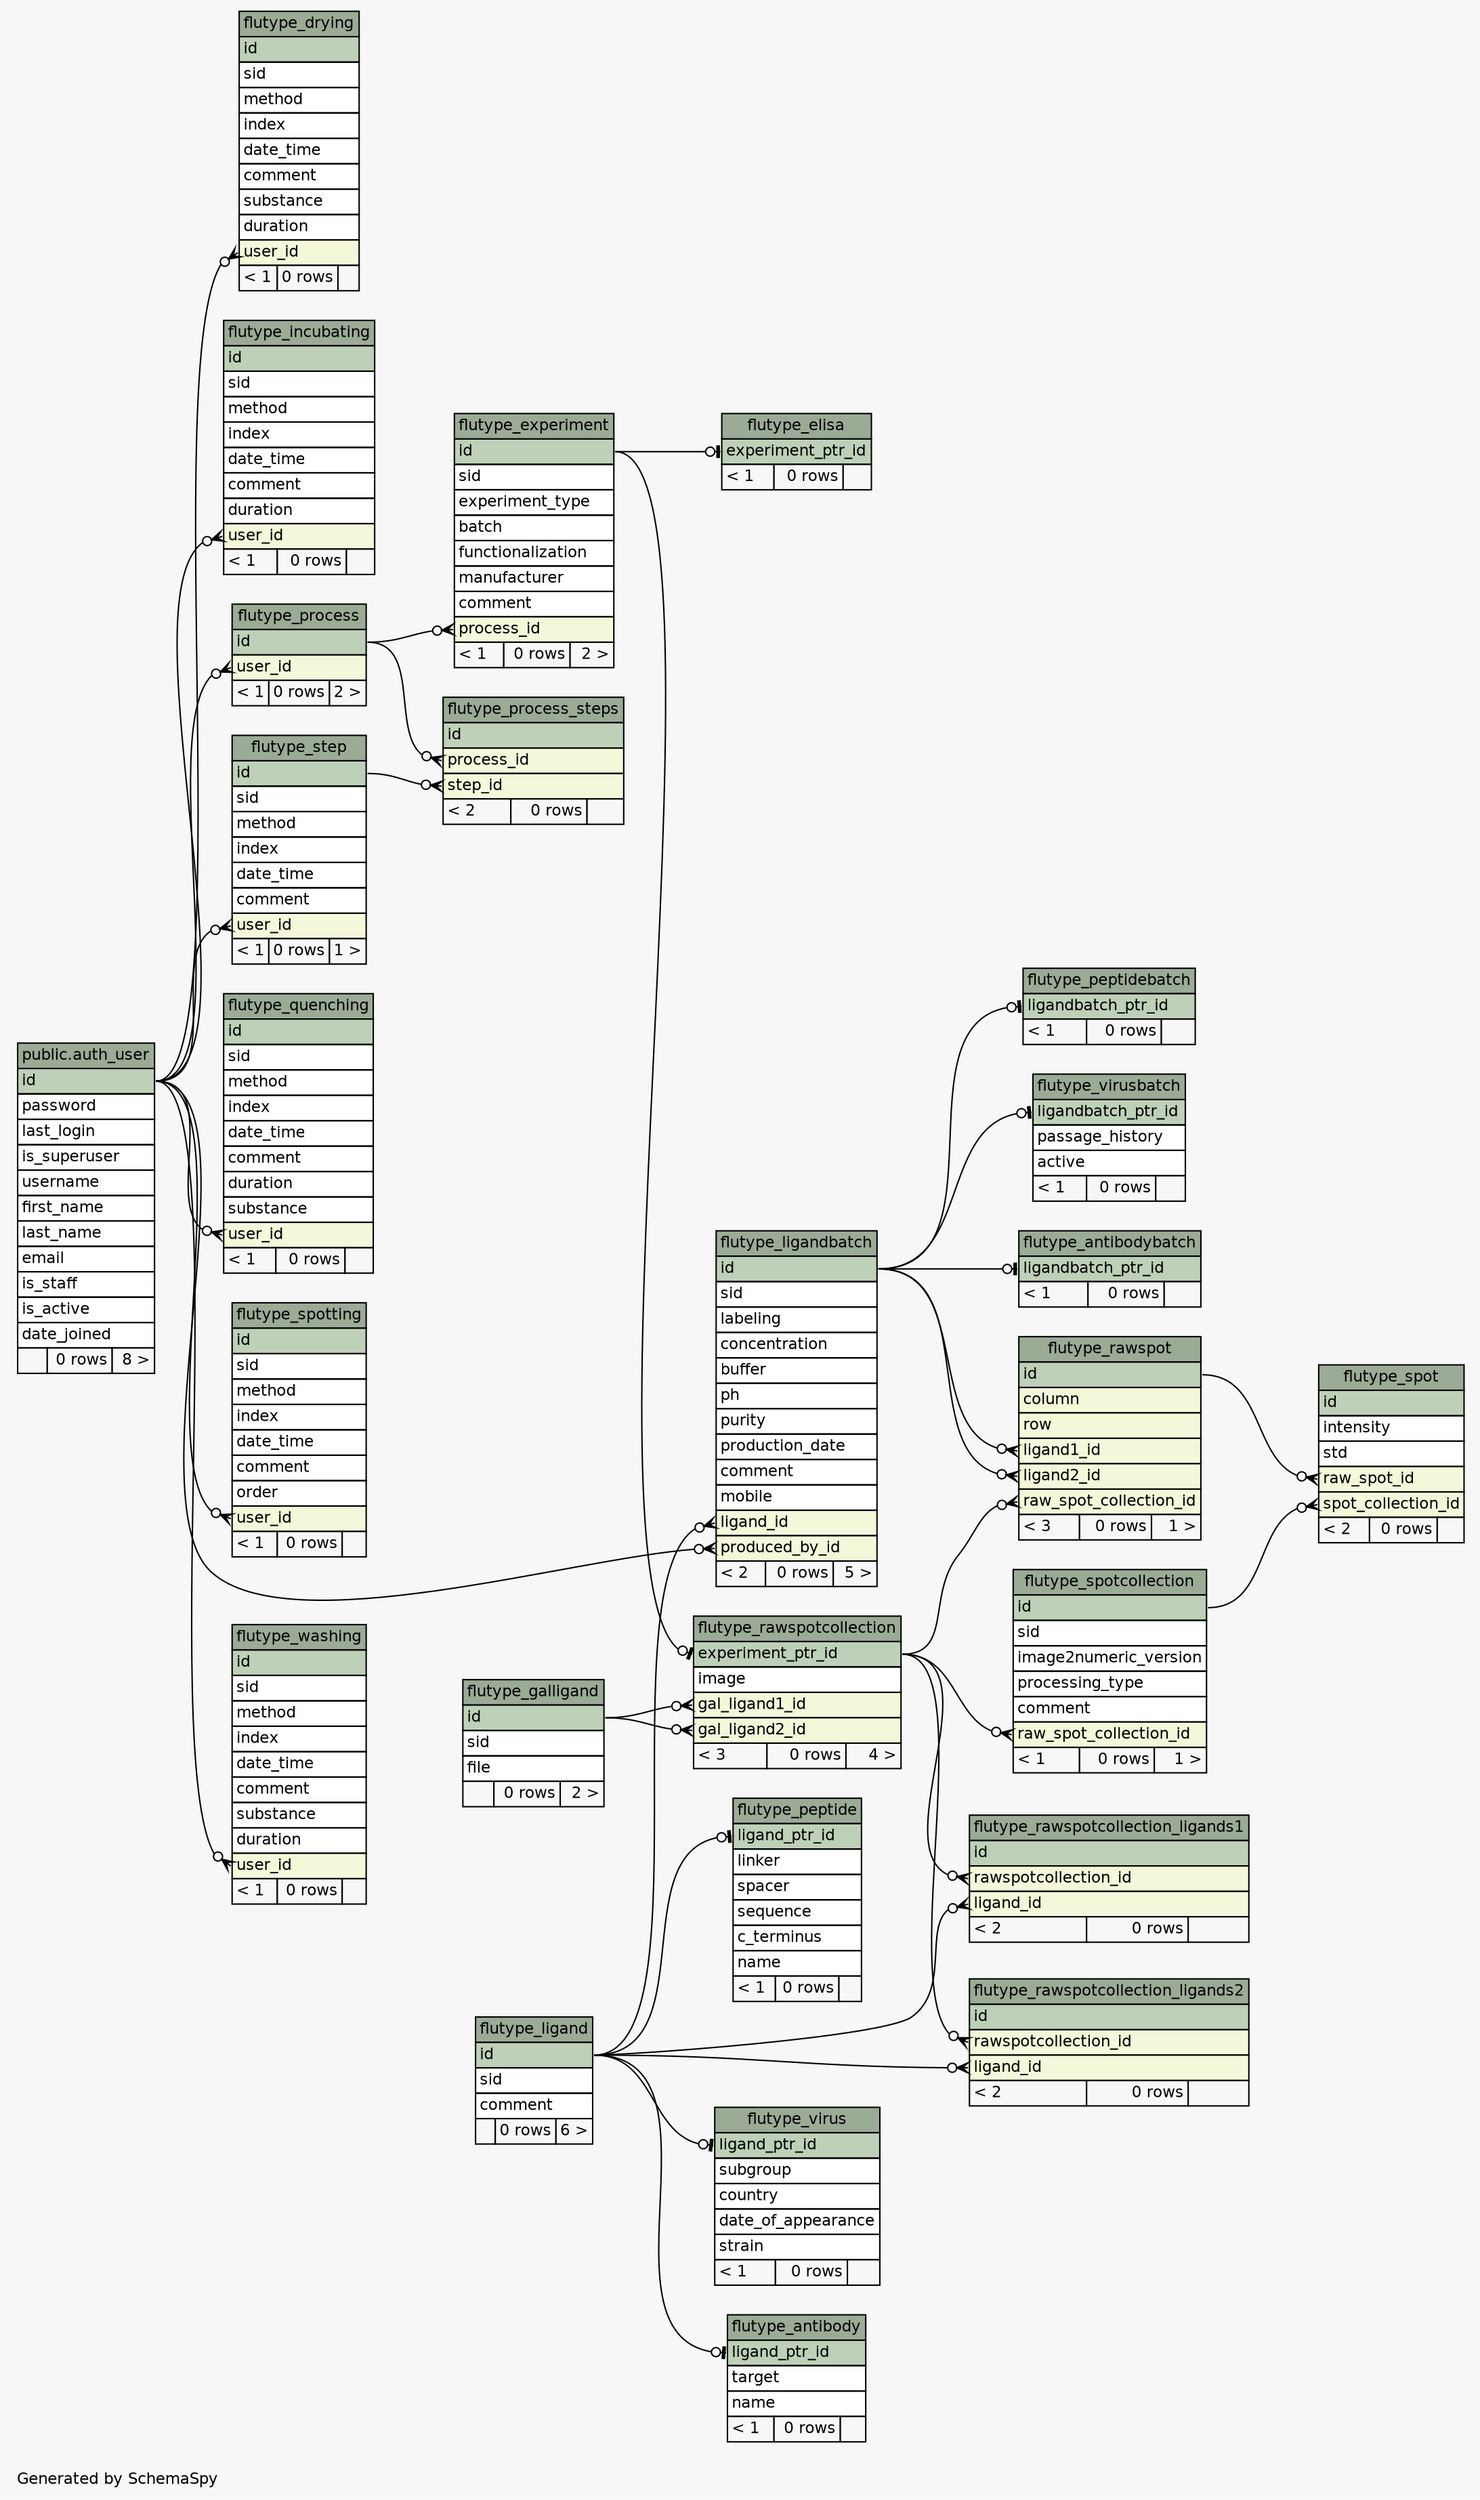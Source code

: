 // dot 2.38.0 on Linux 4.4.0-89-generic
// SchemaSpy rev 590
digraph "largeRelationshipsDiagram" {
  graph [
    rankdir="RL"
    bgcolor="#f7f7f7"
    label="\nGenerated by SchemaSpy"
    labeljust="l"
    nodesep="0.18"
    ranksep="0.46"
    fontname="Helvetica"
    fontsize="11"
  ];
  node [
    fontname="Helvetica"
    fontsize="11"
    shape="plaintext"
  ];
  edge [
    arrowsize="0.8"
  ];
  "public.auth_user" [
    label=<
    <TABLE BORDER="0" CELLBORDER="1" CELLSPACING="0" BGCOLOR="#ffffff">
      <TR><TD COLSPAN="3" BGCOLOR="#9bab96" ALIGN="CENTER">public.auth_user</TD></TR>
      <TR><TD PORT="id" COLSPAN="3" BGCOLOR="#bed1b8" ALIGN="LEFT">id</TD></TR>
      <TR><TD PORT="password" COLSPAN="3" ALIGN="LEFT">password</TD></TR>
      <TR><TD PORT="last_login" COLSPAN="3" ALIGN="LEFT">last_login</TD></TR>
      <TR><TD PORT="is_superuser" COLSPAN="3" ALIGN="LEFT">is_superuser</TD></TR>
      <TR><TD PORT="username" COLSPAN="3" ALIGN="LEFT">username</TD></TR>
      <TR><TD PORT="first_name" COLSPAN="3" ALIGN="LEFT">first_name</TD></TR>
      <TR><TD PORT="last_name" COLSPAN="3" ALIGN="LEFT">last_name</TD></TR>
      <TR><TD PORT="email" COLSPAN="3" ALIGN="LEFT">email</TD></TR>
      <TR><TD PORT="is_staff" COLSPAN="3" ALIGN="LEFT">is_staff</TD></TR>
      <TR><TD PORT="is_active" COLSPAN="3" ALIGN="LEFT">is_active</TD></TR>
      <TR><TD PORT="date_joined" COLSPAN="3" ALIGN="LEFT">date_joined</TD></TR>
      <TR><TD ALIGN="LEFT" BGCOLOR="#f7f7f7">  </TD><TD ALIGN="RIGHT" BGCOLOR="#f7f7f7">0 rows</TD><TD ALIGN="RIGHT" BGCOLOR="#f7f7f7">8 &gt;</TD></TR>
    </TABLE>>
    tooltip="public.auth_user"
  ];
  "flutype_antibody" [
    label=<
    <TABLE BORDER="0" CELLBORDER="1" CELLSPACING="0" BGCOLOR="#ffffff">
      <TR><TD COLSPAN="3" BGCOLOR="#9bab96" ALIGN="CENTER">flutype_antibody</TD></TR>
      <TR><TD PORT="ligand_ptr_id" COLSPAN="3" BGCOLOR="#bed1b8" ALIGN="LEFT">ligand_ptr_id</TD></TR>
      <TR><TD PORT="target" COLSPAN="3" ALIGN="LEFT">target</TD></TR>
      <TR><TD PORT="name" COLSPAN="3" ALIGN="LEFT">name</TD></TR>
      <TR><TD ALIGN="LEFT" BGCOLOR="#f7f7f7">&lt; 1</TD><TD ALIGN="RIGHT" BGCOLOR="#f7f7f7">0 rows</TD><TD ALIGN="RIGHT" BGCOLOR="#f7f7f7">  </TD></TR>
    </TABLE>>
    URL="tables/flutype_antibody.html"
    tooltip="flutype_antibody"
  ];
  "flutype_antibodybatch" [
    label=<
    <TABLE BORDER="0" CELLBORDER="1" CELLSPACING="0" BGCOLOR="#ffffff">
      <TR><TD COLSPAN="3" BGCOLOR="#9bab96" ALIGN="CENTER">flutype_antibodybatch</TD></TR>
      <TR><TD PORT="ligandbatch_ptr_id" COLSPAN="3" BGCOLOR="#bed1b8" ALIGN="LEFT">ligandbatch_ptr_id</TD></TR>
      <TR><TD ALIGN="LEFT" BGCOLOR="#f7f7f7">&lt; 1</TD><TD ALIGN="RIGHT" BGCOLOR="#f7f7f7">0 rows</TD><TD ALIGN="RIGHT" BGCOLOR="#f7f7f7">  </TD></TR>
    </TABLE>>
    URL="tables/flutype_antibodybatch.html"
    tooltip="flutype_antibodybatch"
  ];
  "flutype_drying" [
    label=<
    <TABLE BORDER="0" CELLBORDER="1" CELLSPACING="0" BGCOLOR="#ffffff">
      <TR><TD COLSPAN="3" BGCOLOR="#9bab96" ALIGN="CENTER">flutype_drying</TD></TR>
      <TR><TD PORT="id" COLSPAN="3" BGCOLOR="#bed1b8" ALIGN="LEFT">id</TD></TR>
      <TR><TD PORT="sid" COLSPAN="3" ALIGN="LEFT">sid</TD></TR>
      <TR><TD PORT="method" COLSPAN="3" ALIGN="LEFT">method</TD></TR>
      <TR><TD PORT="index" COLSPAN="3" ALIGN="LEFT">index</TD></TR>
      <TR><TD PORT="date_time" COLSPAN="3" ALIGN="LEFT">date_time</TD></TR>
      <TR><TD PORT="comment" COLSPAN="3" ALIGN="LEFT">comment</TD></TR>
      <TR><TD PORT="substance" COLSPAN="3" ALIGN="LEFT">substance</TD></TR>
      <TR><TD PORT="duration" COLSPAN="3" ALIGN="LEFT">duration</TD></TR>
      <TR><TD PORT="user_id" COLSPAN="3" BGCOLOR="#f4f7da" ALIGN="LEFT">user_id</TD></TR>
      <TR><TD ALIGN="LEFT" BGCOLOR="#f7f7f7">&lt; 1</TD><TD ALIGN="RIGHT" BGCOLOR="#f7f7f7">0 rows</TD><TD ALIGN="RIGHT" BGCOLOR="#f7f7f7">  </TD></TR>
    </TABLE>>
    URL="tables/flutype_drying.html"
    tooltip="flutype_drying"
  ];
  "flutype_elisa" [
    label=<
    <TABLE BORDER="0" CELLBORDER="1" CELLSPACING="0" BGCOLOR="#ffffff">
      <TR><TD COLSPAN="3" BGCOLOR="#9bab96" ALIGN="CENTER">flutype_elisa</TD></TR>
      <TR><TD PORT="experiment_ptr_id" COLSPAN="3" BGCOLOR="#bed1b8" ALIGN="LEFT">experiment_ptr_id</TD></TR>
      <TR><TD ALIGN="LEFT" BGCOLOR="#f7f7f7">&lt; 1</TD><TD ALIGN="RIGHT" BGCOLOR="#f7f7f7">0 rows</TD><TD ALIGN="RIGHT" BGCOLOR="#f7f7f7">  </TD></TR>
    </TABLE>>
    URL="tables/flutype_elisa.html"
    tooltip="flutype_elisa"
  ];
  "flutype_experiment" [
    label=<
    <TABLE BORDER="0" CELLBORDER="1" CELLSPACING="0" BGCOLOR="#ffffff">
      <TR><TD COLSPAN="3" BGCOLOR="#9bab96" ALIGN="CENTER">flutype_experiment</TD></TR>
      <TR><TD PORT="id" COLSPAN="3" BGCOLOR="#bed1b8" ALIGN="LEFT">id</TD></TR>
      <TR><TD PORT="sid" COLSPAN="3" ALIGN="LEFT">sid</TD></TR>
      <TR><TD PORT="experiment_type" COLSPAN="3" ALIGN="LEFT">experiment_type</TD></TR>
      <TR><TD PORT="batch" COLSPAN="3" ALIGN="LEFT">batch</TD></TR>
      <TR><TD PORT="functionalization" COLSPAN="3" ALIGN="LEFT">functionalization</TD></TR>
      <TR><TD PORT="manufacturer" COLSPAN="3" ALIGN="LEFT">manufacturer</TD></TR>
      <TR><TD PORT="comment" COLSPAN="3" ALIGN="LEFT">comment</TD></TR>
      <TR><TD PORT="process_id" COLSPAN="3" BGCOLOR="#f4f7da" ALIGN="LEFT">process_id</TD></TR>
      <TR><TD ALIGN="LEFT" BGCOLOR="#f7f7f7">&lt; 1</TD><TD ALIGN="RIGHT" BGCOLOR="#f7f7f7">0 rows</TD><TD ALIGN="RIGHT" BGCOLOR="#f7f7f7">2 &gt;</TD></TR>
    </TABLE>>
    URL="tables/flutype_experiment.html"
    tooltip="flutype_experiment"
  ];
  "flutype_galligand" [
    label=<
    <TABLE BORDER="0" CELLBORDER="1" CELLSPACING="0" BGCOLOR="#ffffff">
      <TR><TD COLSPAN="3" BGCOLOR="#9bab96" ALIGN="CENTER">flutype_galligand</TD></TR>
      <TR><TD PORT="id" COLSPAN="3" BGCOLOR="#bed1b8" ALIGN="LEFT">id</TD></TR>
      <TR><TD PORT="sid" COLSPAN="3" ALIGN="LEFT">sid</TD></TR>
      <TR><TD PORT="file" COLSPAN="3" ALIGN="LEFT">file</TD></TR>
      <TR><TD ALIGN="LEFT" BGCOLOR="#f7f7f7">  </TD><TD ALIGN="RIGHT" BGCOLOR="#f7f7f7">0 rows</TD><TD ALIGN="RIGHT" BGCOLOR="#f7f7f7">2 &gt;</TD></TR>
    </TABLE>>
    URL="tables/flutype_galligand.html"
    tooltip="flutype_galligand"
  ];
  "flutype_incubating" [
    label=<
    <TABLE BORDER="0" CELLBORDER="1" CELLSPACING="0" BGCOLOR="#ffffff">
      <TR><TD COLSPAN="3" BGCOLOR="#9bab96" ALIGN="CENTER">flutype_incubating</TD></TR>
      <TR><TD PORT="id" COLSPAN="3" BGCOLOR="#bed1b8" ALIGN="LEFT">id</TD></TR>
      <TR><TD PORT="sid" COLSPAN="3" ALIGN="LEFT">sid</TD></TR>
      <TR><TD PORT="method" COLSPAN="3" ALIGN="LEFT">method</TD></TR>
      <TR><TD PORT="index" COLSPAN="3" ALIGN="LEFT">index</TD></TR>
      <TR><TD PORT="date_time" COLSPAN="3" ALIGN="LEFT">date_time</TD></TR>
      <TR><TD PORT="comment" COLSPAN="3" ALIGN="LEFT">comment</TD></TR>
      <TR><TD PORT="duration" COLSPAN="3" ALIGN="LEFT">duration</TD></TR>
      <TR><TD PORT="user_id" COLSPAN="3" BGCOLOR="#f4f7da" ALIGN="LEFT">user_id</TD></TR>
      <TR><TD ALIGN="LEFT" BGCOLOR="#f7f7f7">&lt; 1</TD><TD ALIGN="RIGHT" BGCOLOR="#f7f7f7">0 rows</TD><TD ALIGN="RIGHT" BGCOLOR="#f7f7f7">  </TD></TR>
    </TABLE>>
    URL="tables/flutype_incubating.html"
    tooltip="flutype_incubating"
  ];
  "flutype_ligand" [
    label=<
    <TABLE BORDER="0" CELLBORDER="1" CELLSPACING="0" BGCOLOR="#ffffff">
      <TR><TD COLSPAN="3" BGCOLOR="#9bab96" ALIGN="CENTER">flutype_ligand</TD></TR>
      <TR><TD PORT="id" COLSPAN="3" BGCOLOR="#bed1b8" ALIGN="LEFT">id</TD></TR>
      <TR><TD PORT="sid" COLSPAN="3" ALIGN="LEFT">sid</TD></TR>
      <TR><TD PORT="comment" COLSPAN="3" ALIGN="LEFT">comment</TD></TR>
      <TR><TD ALIGN="LEFT" BGCOLOR="#f7f7f7">  </TD><TD ALIGN="RIGHT" BGCOLOR="#f7f7f7">0 rows</TD><TD ALIGN="RIGHT" BGCOLOR="#f7f7f7">6 &gt;</TD></TR>
    </TABLE>>
    URL="tables/flutype_ligand.html"
    tooltip="flutype_ligand"
  ];
  "flutype_ligandbatch" [
    label=<
    <TABLE BORDER="0" CELLBORDER="1" CELLSPACING="0" BGCOLOR="#ffffff">
      <TR><TD COLSPAN="3" BGCOLOR="#9bab96" ALIGN="CENTER">flutype_ligandbatch</TD></TR>
      <TR><TD PORT="id" COLSPAN="3" BGCOLOR="#bed1b8" ALIGN="LEFT">id</TD></TR>
      <TR><TD PORT="sid" COLSPAN="3" ALIGN="LEFT">sid</TD></TR>
      <TR><TD PORT="labeling" COLSPAN="3" ALIGN="LEFT">labeling</TD></TR>
      <TR><TD PORT="concentration" COLSPAN="3" ALIGN="LEFT">concentration</TD></TR>
      <TR><TD PORT="buffer" COLSPAN="3" ALIGN="LEFT">buffer</TD></TR>
      <TR><TD PORT="ph" COLSPAN="3" ALIGN="LEFT">ph</TD></TR>
      <TR><TD PORT="purity" COLSPAN="3" ALIGN="LEFT">purity</TD></TR>
      <TR><TD PORT="production_date" COLSPAN="3" ALIGN="LEFT">production_date</TD></TR>
      <TR><TD PORT="comment" COLSPAN="3" ALIGN="LEFT">comment</TD></TR>
      <TR><TD PORT="mobile" COLSPAN="3" ALIGN="LEFT">mobile</TD></TR>
      <TR><TD PORT="ligand_id" COLSPAN="3" BGCOLOR="#f4f7da" ALIGN="LEFT">ligand_id</TD></TR>
      <TR><TD PORT="produced_by_id" COLSPAN="3" BGCOLOR="#f4f7da" ALIGN="LEFT">produced_by_id</TD></TR>
      <TR><TD ALIGN="LEFT" BGCOLOR="#f7f7f7">&lt; 2</TD><TD ALIGN="RIGHT" BGCOLOR="#f7f7f7">0 rows</TD><TD ALIGN="RIGHT" BGCOLOR="#f7f7f7">5 &gt;</TD></TR>
    </TABLE>>
    URL="tables/flutype_ligandbatch.html"
    tooltip="flutype_ligandbatch"
  ];
  "flutype_peptide" [
    label=<
    <TABLE BORDER="0" CELLBORDER="1" CELLSPACING="0" BGCOLOR="#ffffff">
      <TR><TD COLSPAN="3" BGCOLOR="#9bab96" ALIGN="CENTER">flutype_peptide</TD></TR>
      <TR><TD PORT="ligand_ptr_id" COLSPAN="3" BGCOLOR="#bed1b8" ALIGN="LEFT">ligand_ptr_id</TD></TR>
      <TR><TD PORT="linker" COLSPAN="3" ALIGN="LEFT">linker</TD></TR>
      <TR><TD PORT="spacer" COLSPAN="3" ALIGN="LEFT">spacer</TD></TR>
      <TR><TD PORT="sequence" COLSPAN="3" ALIGN="LEFT">sequence</TD></TR>
      <TR><TD PORT="c_terminus" COLSPAN="3" ALIGN="LEFT">c_terminus</TD></TR>
      <TR><TD PORT="name" COLSPAN="3" ALIGN="LEFT">name</TD></TR>
      <TR><TD ALIGN="LEFT" BGCOLOR="#f7f7f7">&lt; 1</TD><TD ALIGN="RIGHT" BGCOLOR="#f7f7f7">0 rows</TD><TD ALIGN="RIGHT" BGCOLOR="#f7f7f7">  </TD></TR>
    </TABLE>>
    URL="tables/flutype_peptide.html"
    tooltip="flutype_peptide"
  ];
  "flutype_peptidebatch" [
    label=<
    <TABLE BORDER="0" CELLBORDER="1" CELLSPACING="0" BGCOLOR="#ffffff">
      <TR><TD COLSPAN="3" BGCOLOR="#9bab96" ALIGN="CENTER">flutype_peptidebatch</TD></TR>
      <TR><TD PORT="ligandbatch_ptr_id" COLSPAN="3" BGCOLOR="#bed1b8" ALIGN="LEFT">ligandbatch_ptr_id</TD></TR>
      <TR><TD ALIGN="LEFT" BGCOLOR="#f7f7f7">&lt; 1</TD><TD ALIGN="RIGHT" BGCOLOR="#f7f7f7">0 rows</TD><TD ALIGN="RIGHT" BGCOLOR="#f7f7f7">  </TD></TR>
    </TABLE>>
    URL="tables/flutype_peptidebatch.html"
    tooltip="flutype_peptidebatch"
  ];
  "flutype_process" [
    label=<
    <TABLE BORDER="0" CELLBORDER="1" CELLSPACING="0" BGCOLOR="#ffffff">
      <TR><TD COLSPAN="3" BGCOLOR="#9bab96" ALIGN="CENTER">flutype_process</TD></TR>
      <TR><TD PORT="id" COLSPAN="3" BGCOLOR="#bed1b8" ALIGN="LEFT">id</TD></TR>
      <TR><TD PORT="user_id" COLSPAN="3" BGCOLOR="#f4f7da" ALIGN="LEFT">user_id</TD></TR>
      <TR><TD ALIGN="LEFT" BGCOLOR="#f7f7f7">&lt; 1</TD><TD ALIGN="RIGHT" BGCOLOR="#f7f7f7">0 rows</TD><TD ALIGN="RIGHT" BGCOLOR="#f7f7f7">2 &gt;</TD></TR>
    </TABLE>>
    URL="tables/flutype_process.html"
    tooltip="flutype_process"
  ];
  "flutype_process_steps" [
    label=<
    <TABLE BORDER="0" CELLBORDER="1" CELLSPACING="0" BGCOLOR="#ffffff">
      <TR><TD COLSPAN="3" BGCOLOR="#9bab96" ALIGN="CENTER">flutype_process_steps</TD></TR>
      <TR><TD PORT="id" COLSPAN="3" BGCOLOR="#bed1b8" ALIGN="LEFT">id</TD></TR>
      <TR><TD PORT="process_id" COLSPAN="3" BGCOLOR="#f4f7da" ALIGN="LEFT">process_id</TD></TR>
      <TR><TD PORT="step_id" COLSPAN="3" BGCOLOR="#f4f7da" ALIGN="LEFT">step_id</TD></TR>
      <TR><TD ALIGN="LEFT" BGCOLOR="#f7f7f7">&lt; 2</TD><TD ALIGN="RIGHT" BGCOLOR="#f7f7f7">0 rows</TD><TD ALIGN="RIGHT" BGCOLOR="#f7f7f7">  </TD></TR>
    </TABLE>>
    URL="tables/flutype_process_steps.html"
    tooltip="flutype_process_steps"
  ];
  "flutype_quenching" [
    label=<
    <TABLE BORDER="0" CELLBORDER="1" CELLSPACING="0" BGCOLOR="#ffffff">
      <TR><TD COLSPAN="3" BGCOLOR="#9bab96" ALIGN="CENTER">flutype_quenching</TD></TR>
      <TR><TD PORT="id" COLSPAN="3" BGCOLOR="#bed1b8" ALIGN="LEFT">id</TD></TR>
      <TR><TD PORT="sid" COLSPAN="3" ALIGN="LEFT">sid</TD></TR>
      <TR><TD PORT="method" COLSPAN="3" ALIGN="LEFT">method</TD></TR>
      <TR><TD PORT="index" COLSPAN="3" ALIGN="LEFT">index</TD></TR>
      <TR><TD PORT="date_time" COLSPAN="3" ALIGN="LEFT">date_time</TD></TR>
      <TR><TD PORT="comment" COLSPAN="3" ALIGN="LEFT">comment</TD></TR>
      <TR><TD PORT="duration" COLSPAN="3" ALIGN="LEFT">duration</TD></TR>
      <TR><TD PORT="substance" COLSPAN="3" ALIGN="LEFT">substance</TD></TR>
      <TR><TD PORT="user_id" COLSPAN="3" BGCOLOR="#f4f7da" ALIGN="LEFT">user_id</TD></TR>
      <TR><TD ALIGN="LEFT" BGCOLOR="#f7f7f7">&lt; 1</TD><TD ALIGN="RIGHT" BGCOLOR="#f7f7f7">0 rows</TD><TD ALIGN="RIGHT" BGCOLOR="#f7f7f7">  </TD></TR>
    </TABLE>>
    URL="tables/flutype_quenching.html"
    tooltip="flutype_quenching"
  ];
  "flutype_rawspot" [
    label=<
    <TABLE BORDER="0" CELLBORDER="1" CELLSPACING="0" BGCOLOR="#ffffff">
      <TR><TD COLSPAN="3" BGCOLOR="#9bab96" ALIGN="CENTER">flutype_rawspot</TD></TR>
      <TR><TD PORT="id" COLSPAN="3" BGCOLOR="#bed1b8" ALIGN="LEFT">id</TD></TR>
      <TR><TD PORT="column" COLSPAN="3" BGCOLOR="#f4f7da" ALIGN="LEFT">column</TD></TR>
      <TR><TD PORT="row" COLSPAN="3" BGCOLOR="#f4f7da" ALIGN="LEFT">row</TD></TR>
      <TR><TD PORT="ligand1_id" COLSPAN="3" BGCOLOR="#f4f7da" ALIGN="LEFT">ligand1_id</TD></TR>
      <TR><TD PORT="ligand2_id" COLSPAN="3" BGCOLOR="#f4f7da" ALIGN="LEFT">ligand2_id</TD></TR>
      <TR><TD PORT="raw_spot_collection_id" COLSPAN="3" BGCOLOR="#f4f7da" ALIGN="LEFT">raw_spot_collection_id</TD></TR>
      <TR><TD ALIGN="LEFT" BGCOLOR="#f7f7f7">&lt; 3</TD><TD ALIGN="RIGHT" BGCOLOR="#f7f7f7">0 rows</TD><TD ALIGN="RIGHT" BGCOLOR="#f7f7f7">1 &gt;</TD></TR>
    </TABLE>>
    URL="tables/flutype_rawspot.html"
    tooltip="flutype_rawspot"
  ];
  "flutype_rawspotcollection" [
    label=<
    <TABLE BORDER="0" CELLBORDER="1" CELLSPACING="0" BGCOLOR="#ffffff">
      <TR><TD COLSPAN="3" BGCOLOR="#9bab96" ALIGN="CENTER">flutype_rawspotcollection</TD></TR>
      <TR><TD PORT="experiment_ptr_id" COLSPAN="3" BGCOLOR="#bed1b8" ALIGN="LEFT">experiment_ptr_id</TD></TR>
      <TR><TD PORT="image" COLSPAN="3" ALIGN="LEFT">image</TD></TR>
      <TR><TD PORT="gal_ligand1_id" COLSPAN="3" BGCOLOR="#f4f7da" ALIGN="LEFT">gal_ligand1_id</TD></TR>
      <TR><TD PORT="gal_ligand2_id" COLSPAN="3" BGCOLOR="#f4f7da" ALIGN="LEFT">gal_ligand2_id</TD></TR>
      <TR><TD ALIGN="LEFT" BGCOLOR="#f7f7f7">&lt; 3</TD><TD ALIGN="RIGHT" BGCOLOR="#f7f7f7">0 rows</TD><TD ALIGN="RIGHT" BGCOLOR="#f7f7f7">4 &gt;</TD></TR>
    </TABLE>>
    URL="tables/flutype_rawspotcollection.html"
    tooltip="flutype_rawspotcollection"
  ];
  "flutype_rawspotcollection_ligands1" [
    label=<
    <TABLE BORDER="0" CELLBORDER="1" CELLSPACING="0" BGCOLOR="#ffffff">
      <TR><TD COLSPAN="3" BGCOLOR="#9bab96" ALIGN="CENTER">flutype_rawspotcollection_ligands1</TD></TR>
      <TR><TD PORT="id" COLSPAN="3" BGCOLOR="#bed1b8" ALIGN="LEFT">id</TD></TR>
      <TR><TD PORT="rawspotcollection_id" COLSPAN="3" BGCOLOR="#f4f7da" ALIGN="LEFT">rawspotcollection_id</TD></TR>
      <TR><TD PORT="ligand_id" COLSPAN="3" BGCOLOR="#f4f7da" ALIGN="LEFT">ligand_id</TD></TR>
      <TR><TD ALIGN="LEFT" BGCOLOR="#f7f7f7">&lt; 2</TD><TD ALIGN="RIGHT" BGCOLOR="#f7f7f7">0 rows</TD><TD ALIGN="RIGHT" BGCOLOR="#f7f7f7">  </TD></TR>
    </TABLE>>
    URL="tables/flutype_rawspotcollection_ligands1.html"
    tooltip="flutype_rawspotcollection_ligands1"
  ];
  "flutype_rawspotcollection_ligands2" [
    label=<
    <TABLE BORDER="0" CELLBORDER="1" CELLSPACING="0" BGCOLOR="#ffffff">
      <TR><TD COLSPAN="3" BGCOLOR="#9bab96" ALIGN="CENTER">flutype_rawspotcollection_ligands2</TD></TR>
      <TR><TD PORT="id" COLSPAN="3" BGCOLOR="#bed1b8" ALIGN="LEFT">id</TD></TR>
      <TR><TD PORT="rawspotcollection_id" COLSPAN="3" BGCOLOR="#f4f7da" ALIGN="LEFT">rawspotcollection_id</TD></TR>
      <TR><TD PORT="ligand_id" COLSPAN="3" BGCOLOR="#f4f7da" ALIGN="LEFT">ligand_id</TD></TR>
      <TR><TD ALIGN="LEFT" BGCOLOR="#f7f7f7">&lt; 2</TD><TD ALIGN="RIGHT" BGCOLOR="#f7f7f7">0 rows</TD><TD ALIGN="RIGHT" BGCOLOR="#f7f7f7">  </TD></TR>
    </TABLE>>
    URL="tables/flutype_rawspotcollection_ligands2.html"
    tooltip="flutype_rawspotcollection_ligands2"
  ];
  "flutype_spot" [
    label=<
    <TABLE BORDER="0" CELLBORDER="1" CELLSPACING="0" BGCOLOR="#ffffff">
      <TR><TD COLSPAN="3" BGCOLOR="#9bab96" ALIGN="CENTER">flutype_spot</TD></TR>
      <TR><TD PORT="id" COLSPAN="3" BGCOLOR="#bed1b8" ALIGN="LEFT">id</TD></TR>
      <TR><TD PORT="intensity" COLSPAN="3" ALIGN="LEFT">intensity</TD></TR>
      <TR><TD PORT="std" COLSPAN="3" ALIGN="LEFT">std</TD></TR>
      <TR><TD PORT="raw_spot_id" COLSPAN="3" BGCOLOR="#f4f7da" ALIGN="LEFT">raw_spot_id</TD></TR>
      <TR><TD PORT="spot_collection_id" COLSPAN="3" BGCOLOR="#f4f7da" ALIGN="LEFT">spot_collection_id</TD></TR>
      <TR><TD ALIGN="LEFT" BGCOLOR="#f7f7f7">&lt; 2</TD><TD ALIGN="RIGHT" BGCOLOR="#f7f7f7">0 rows</TD><TD ALIGN="RIGHT" BGCOLOR="#f7f7f7">  </TD></TR>
    </TABLE>>
    URL="tables/flutype_spot.html"
    tooltip="flutype_spot"
  ];
  "flutype_spotcollection" [
    label=<
    <TABLE BORDER="0" CELLBORDER="1" CELLSPACING="0" BGCOLOR="#ffffff">
      <TR><TD COLSPAN="3" BGCOLOR="#9bab96" ALIGN="CENTER">flutype_spotcollection</TD></TR>
      <TR><TD PORT="id" COLSPAN="3" BGCOLOR="#bed1b8" ALIGN="LEFT">id</TD></TR>
      <TR><TD PORT="sid" COLSPAN="3" ALIGN="LEFT">sid</TD></TR>
      <TR><TD PORT="image2numeric_version" COLSPAN="3" ALIGN="LEFT">image2numeric_version</TD></TR>
      <TR><TD PORT="processing_type" COLSPAN="3" ALIGN="LEFT">processing_type</TD></TR>
      <TR><TD PORT="comment" COLSPAN="3" ALIGN="LEFT">comment</TD></TR>
      <TR><TD PORT="raw_spot_collection_id" COLSPAN="3" BGCOLOR="#f4f7da" ALIGN="LEFT">raw_spot_collection_id</TD></TR>
      <TR><TD ALIGN="LEFT" BGCOLOR="#f7f7f7">&lt; 1</TD><TD ALIGN="RIGHT" BGCOLOR="#f7f7f7">0 rows</TD><TD ALIGN="RIGHT" BGCOLOR="#f7f7f7">1 &gt;</TD></TR>
    </TABLE>>
    URL="tables/flutype_spotcollection.html"
    tooltip="flutype_spotcollection"
  ];
  "flutype_spotting" [
    label=<
    <TABLE BORDER="0" CELLBORDER="1" CELLSPACING="0" BGCOLOR="#ffffff">
      <TR><TD COLSPAN="3" BGCOLOR="#9bab96" ALIGN="CENTER">flutype_spotting</TD></TR>
      <TR><TD PORT="id" COLSPAN="3" BGCOLOR="#bed1b8" ALIGN="LEFT">id</TD></TR>
      <TR><TD PORT="sid" COLSPAN="3" ALIGN="LEFT">sid</TD></TR>
      <TR><TD PORT="method" COLSPAN="3" ALIGN="LEFT">method</TD></TR>
      <TR><TD PORT="index" COLSPAN="3" ALIGN="LEFT">index</TD></TR>
      <TR><TD PORT="date_time" COLSPAN="3" ALIGN="LEFT">date_time</TD></TR>
      <TR><TD PORT="comment" COLSPAN="3" ALIGN="LEFT">comment</TD></TR>
      <TR><TD PORT="order" COLSPAN="3" ALIGN="LEFT">order</TD></TR>
      <TR><TD PORT="user_id" COLSPAN="3" BGCOLOR="#f4f7da" ALIGN="LEFT">user_id</TD></TR>
      <TR><TD ALIGN="LEFT" BGCOLOR="#f7f7f7">&lt; 1</TD><TD ALIGN="RIGHT" BGCOLOR="#f7f7f7">0 rows</TD><TD ALIGN="RIGHT" BGCOLOR="#f7f7f7">  </TD></TR>
    </TABLE>>
    URL="tables/flutype_spotting.html"
    tooltip="flutype_spotting"
  ];
  "flutype_step" [
    label=<
    <TABLE BORDER="0" CELLBORDER="1" CELLSPACING="0" BGCOLOR="#ffffff">
      <TR><TD COLSPAN="3" BGCOLOR="#9bab96" ALIGN="CENTER">flutype_step</TD></TR>
      <TR><TD PORT="id" COLSPAN="3" BGCOLOR="#bed1b8" ALIGN="LEFT">id</TD></TR>
      <TR><TD PORT="sid" COLSPAN="3" ALIGN="LEFT">sid</TD></TR>
      <TR><TD PORT="method" COLSPAN="3" ALIGN="LEFT">method</TD></TR>
      <TR><TD PORT="index" COLSPAN="3" ALIGN="LEFT">index</TD></TR>
      <TR><TD PORT="date_time" COLSPAN="3" ALIGN="LEFT">date_time</TD></TR>
      <TR><TD PORT="comment" COLSPAN="3" ALIGN="LEFT">comment</TD></TR>
      <TR><TD PORT="user_id" COLSPAN="3" BGCOLOR="#f4f7da" ALIGN="LEFT">user_id</TD></TR>
      <TR><TD ALIGN="LEFT" BGCOLOR="#f7f7f7">&lt; 1</TD><TD ALIGN="RIGHT" BGCOLOR="#f7f7f7">0 rows</TD><TD ALIGN="RIGHT" BGCOLOR="#f7f7f7">1 &gt;</TD></TR>
    </TABLE>>
    URL="tables/flutype_step.html"
    tooltip="flutype_step"
  ];
  "flutype_virus" [
    label=<
    <TABLE BORDER="0" CELLBORDER="1" CELLSPACING="0" BGCOLOR="#ffffff">
      <TR><TD COLSPAN="3" BGCOLOR="#9bab96" ALIGN="CENTER">flutype_virus</TD></TR>
      <TR><TD PORT="ligand_ptr_id" COLSPAN="3" BGCOLOR="#bed1b8" ALIGN="LEFT">ligand_ptr_id</TD></TR>
      <TR><TD PORT="subgroup" COLSPAN="3" ALIGN="LEFT">subgroup</TD></TR>
      <TR><TD PORT="country" COLSPAN="3" ALIGN="LEFT">country</TD></TR>
      <TR><TD PORT="date_of_appearance" COLSPAN="3" ALIGN="LEFT">date_of_appearance</TD></TR>
      <TR><TD PORT="strain" COLSPAN="3" ALIGN="LEFT">strain</TD></TR>
      <TR><TD ALIGN="LEFT" BGCOLOR="#f7f7f7">&lt; 1</TD><TD ALIGN="RIGHT" BGCOLOR="#f7f7f7">0 rows</TD><TD ALIGN="RIGHT" BGCOLOR="#f7f7f7">  </TD></TR>
    </TABLE>>
    URL="tables/flutype_virus.html"
    tooltip="flutype_virus"
  ];
  "flutype_virusbatch" [
    label=<
    <TABLE BORDER="0" CELLBORDER="1" CELLSPACING="0" BGCOLOR="#ffffff">
      <TR><TD COLSPAN="3" BGCOLOR="#9bab96" ALIGN="CENTER">flutype_virusbatch</TD></TR>
      <TR><TD PORT="ligandbatch_ptr_id" COLSPAN="3" BGCOLOR="#bed1b8" ALIGN="LEFT">ligandbatch_ptr_id</TD></TR>
      <TR><TD PORT="passage_history" COLSPAN="3" ALIGN="LEFT">passage_history</TD></TR>
      <TR><TD PORT="active" COLSPAN="3" ALIGN="LEFT">active</TD></TR>
      <TR><TD ALIGN="LEFT" BGCOLOR="#f7f7f7">&lt; 1</TD><TD ALIGN="RIGHT" BGCOLOR="#f7f7f7">0 rows</TD><TD ALIGN="RIGHT" BGCOLOR="#f7f7f7">  </TD></TR>
    </TABLE>>
    URL="tables/flutype_virusbatch.html"
    tooltip="flutype_virusbatch"
  ];
  "flutype_washing" [
    label=<
    <TABLE BORDER="0" CELLBORDER="1" CELLSPACING="0" BGCOLOR="#ffffff">
      <TR><TD COLSPAN="3" BGCOLOR="#9bab96" ALIGN="CENTER">flutype_washing</TD></TR>
      <TR><TD PORT="id" COLSPAN="3" BGCOLOR="#bed1b8" ALIGN="LEFT">id</TD></TR>
      <TR><TD PORT="sid" COLSPAN="3" ALIGN="LEFT">sid</TD></TR>
      <TR><TD PORT="method" COLSPAN="3" ALIGN="LEFT">method</TD></TR>
      <TR><TD PORT="index" COLSPAN="3" ALIGN="LEFT">index</TD></TR>
      <TR><TD PORT="date_time" COLSPAN="3" ALIGN="LEFT">date_time</TD></TR>
      <TR><TD PORT="comment" COLSPAN="3" ALIGN="LEFT">comment</TD></TR>
      <TR><TD PORT="substance" COLSPAN="3" ALIGN="LEFT">substance</TD></TR>
      <TR><TD PORT="duration" COLSPAN="3" ALIGN="LEFT">duration</TD></TR>
      <TR><TD PORT="user_id" COLSPAN="3" BGCOLOR="#f4f7da" ALIGN="LEFT">user_id</TD></TR>
      <TR><TD ALIGN="LEFT" BGCOLOR="#f7f7f7">&lt; 1</TD><TD ALIGN="RIGHT" BGCOLOR="#f7f7f7">0 rows</TD><TD ALIGN="RIGHT" BGCOLOR="#f7f7f7">  </TD></TR>
    </TABLE>>
    URL="tables/flutype_washing.html"
    tooltip="flutype_washing"
  ];
  "flutype_antibody":"ligand_ptr_id":w -> "flutype_ligand":"id":e [arrowhead=none dir=back arrowtail=teeodot];
  "flutype_antibodybatch":"ligandbatch_ptr_id":w -> "flutype_ligandbatch":"id":e [arrowhead=none dir=back arrowtail=teeodot];
  "flutype_drying":"user_id":w -> "public.auth_user":"id":e [arrowhead=none dir=back arrowtail=crowodot];
  "flutype_elisa":"experiment_ptr_id":w -> "flutype_experiment":"id":e [arrowhead=none dir=back arrowtail=teeodot];
  "flutype_experiment":"process_id":w -> "flutype_process":"id":e [arrowhead=none dir=back arrowtail=crowodot];
  "flutype_incubating":"user_id":w -> "public.auth_user":"id":e [arrowhead=none dir=back arrowtail=crowodot];
  "flutype_ligandbatch":"ligand_id":w -> "flutype_ligand":"id":e [arrowhead=none dir=back arrowtail=crowodot];
  "flutype_ligandbatch":"produced_by_id":w -> "public.auth_user":"id":e [arrowhead=none dir=back arrowtail=crowodot];
  "flutype_peptide":"ligand_ptr_id":w -> "flutype_ligand":"id":e [arrowhead=none dir=back arrowtail=teeodot];
  "flutype_peptidebatch":"ligandbatch_ptr_id":w -> "flutype_ligandbatch":"id":e [arrowhead=none dir=back arrowtail=teeodot];
  "flutype_process":"user_id":w -> "public.auth_user":"id":e [arrowhead=none dir=back arrowtail=crowodot];
  "flutype_process_steps":"process_id":w -> "flutype_process":"id":e [arrowhead=none dir=back arrowtail=crowodot];
  "flutype_process_steps":"step_id":w -> "flutype_step":"id":e [arrowhead=none dir=back arrowtail=crowodot];
  "flutype_quenching":"user_id":w -> "public.auth_user":"id":e [arrowhead=none dir=back arrowtail=crowodot];
  "flutype_rawspot":"ligand1_id":w -> "flutype_ligandbatch":"id":e [arrowhead=none dir=back arrowtail=crowodot];
  "flutype_rawspot":"ligand2_id":w -> "flutype_ligandbatch":"id":e [arrowhead=none dir=back arrowtail=crowodot];
  "flutype_rawspot":"raw_spot_collection_id":w -> "flutype_rawspotcollection":"experiment_ptr_id":e [arrowhead=none dir=back arrowtail=crowodot];
  "flutype_rawspotcollection":"experiment_ptr_id":w -> "flutype_experiment":"id":e [arrowhead=none dir=back arrowtail=teeodot];
  "flutype_rawspotcollection":"gal_ligand1_id":w -> "flutype_galligand":"id":e [arrowhead=none dir=back arrowtail=crowodot];
  "flutype_rawspotcollection":"gal_ligand2_id":w -> "flutype_galligand":"id":e [arrowhead=none dir=back arrowtail=crowodot];
  "flutype_rawspotcollection_ligands1":"ligand_id":w -> "flutype_ligand":"id":e [arrowhead=none dir=back arrowtail=crowodot];
  "flutype_rawspotcollection_ligands1":"rawspotcollection_id":w -> "flutype_rawspotcollection":"experiment_ptr_id":e [arrowhead=none dir=back arrowtail=crowodot];
  "flutype_rawspotcollection_ligands2":"ligand_id":w -> "flutype_ligand":"id":e [arrowhead=none dir=back arrowtail=crowodot];
  "flutype_rawspotcollection_ligands2":"rawspotcollection_id":w -> "flutype_rawspotcollection":"experiment_ptr_id":e [arrowhead=none dir=back arrowtail=crowodot];
  "flutype_spot":"raw_spot_id":w -> "flutype_rawspot":"id":e [arrowhead=none dir=back arrowtail=crowodot];
  "flutype_spot":"spot_collection_id":w -> "flutype_spotcollection":"id":e [arrowhead=none dir=back arrowtail=crowodot];
  "flutype_spotcollection":"raw_spot_collection_id":w -> "flutype_rawspotcollection":"experiment_ptr_id":e [arrowhead=none dir=back arrowtail=crowodot];
  "flutype_spotting":"user_id":w -> "public.auth_user":"id":e [arrowhead=none dir=back arrowtail=crowodot];
  "flutype_step":"user_id":w -> "public.auth_user":"id":e [arrowhead=none dir=back arrowtail=crowodot];
  "flutype_virus":"ligand_ptr_id":w -> "flutype_ligand":"id":e [arrowhead=none dir=back arrowtail=teeodot];
  "flutype_virusbatch":"ligandbatch_ptr_id":w -> "flutype_ligandbatch":"id":e [arrowhead=none dir=back arrowtail=teeodot];
  "flutype_washing":"user_id":w -> "public.auth_user":"id":e [arrowhead=none dir=back arrowtail=crowodot];
}
